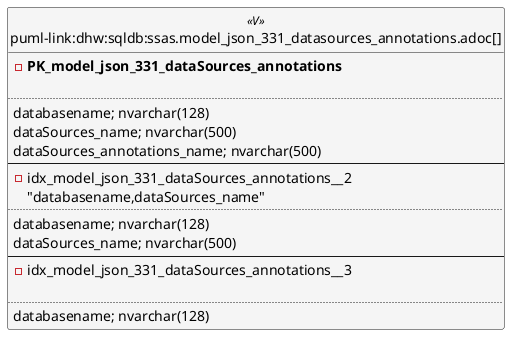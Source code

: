 @startuml
left to right direction
'top to bottom direction
hide circle
'avoide "." issues:
set namespaceSeparator none


skinparam class {
  BackgroundColor White
  BackgroundColor<<FN>> Yellow
  BackgroundColor<<FS>> Yellow
  BackgroundColor<<FT>> LightGray
  BackgroundColor<<IF>> Yellow
  BackgroundColor<<IS>> Yellow
  BackgroundColor<<P>> Aqua
  BackgroundColor<<PC>> Aqua
  BackgroundColor<<SN>> Yellow
  BackgroundColor<<SO>> SlateBlue
  BackgroundColor<<TF>> LightGray
  BackgroundColor<<TR>> Tomato
  BackgroundColor<<U>> White
  BackgroundColor<<V>> WhiteSmoke
  BackgroundColor<<X>> Aqua
  BackgroundColor<<external>> AliceBlue
}


entity "puml-link:dhw:sqldb:ssas.model_json_331_datasources_annotations.adoc[]" as ssas.model_json_331_dataSources_annotations << V >> {
- **PK_model_json_331_dataSources_annotations**

..
databasename; nvarchar(128)
dataSources_name; nvarchar(500)
dataSources_annotations_name; nvarchar(500)
--
- idx_model_json_331_dataSources_annotations__2
"databasename,dataSources_name"
..
databasename; nvarchar(128)
dataSources_name; nvarchar(500)
--
- idx_model_json_331_dataSources_annotations__3

..
databasename; nvarchar(128)
}


@enduml

